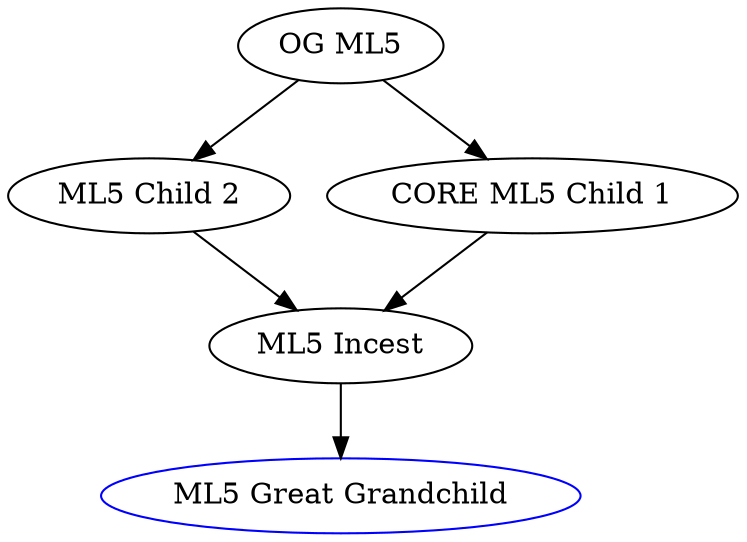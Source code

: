 digraph test
{
	"988366f1-6bce-4d7b-9859-86b7e77ac244" [ color = "blue", label = "ML5 Great Grandchild" ]
	"1d7c0255-e376-4caa-b25c-585176a4c799" [ label = "ML5 Incest" ]
	"1d7c0255-e376-4caa-b25c-585176a4c799" -> "988366f1-6bce-4d7b-9859-86b7e77ac244" 
	"4a558af6-8257-4728-af50-22d2f22e4d79" [ label = "ML5 Child 2" ]
	"4a558af6-8257-4728-af50-22d2f22e4d79" -> "1d7c0255-e376-4caa-b25c-585176a4c799" 
	"c3339b12-bdd6-4bfd-8f25-080fcec6b981" [ label = "OG ML5" ]
	"c3339b12-bdd6-4bfd-8f25-080fcec6b981" -> "4a558af6-8257-4728-af50-22d2f22e4d79" 
	"fe960d94-5928-4463-b0f8-c59072b5d449" [ label = "CORE ML5 Child 1" ]
	"fe960d94-5928-4463-b0f8-c59072b5d449" -> "1d7c0255-e376-4caa-b25c-585176a4c799" 
	"c3339b12-bdd6-4bfd-8f25-080fcec6b981" [ label = "OG ML5" ]
	"c3339b12-bdd6-4bfd-8f25-080fcec6b981" -> "fe960d94-5928-4463-b0f8-c59072b5d449" 
}